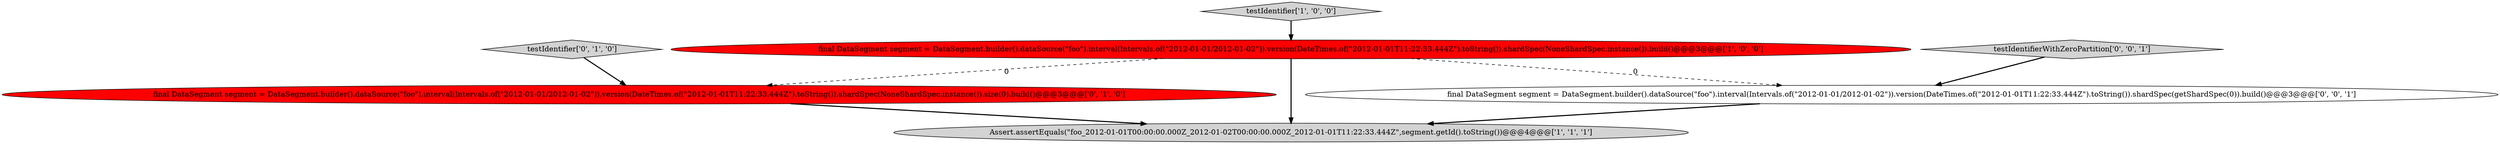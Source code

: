 digraph {
6 [style = filled, label = "final DataSegment segment = DataSegment.builder().dataSource(\"foo\").interval(Intervals.of(\"2012-01-01/2012-01-02\")).version(DateTimes.of(\"2012-01-01T11:22:33.444Z\").toString()).shardSpec(getShardSpec(0)).build()@@@3@@@['0', '0', '1']", fillcolor = white, shape = ellipse image = "AAA0AAABBB3BBB"];
3 [style = filled, label = "testIdentifier['0', '1', '0']", fillcolor = lightgray, shape = diamond image = "AAA0AAABBB2BBB"];
1 [style = filled, label = "Assert.assertEquals(\"foo_2012-01-01T00:00:00.000Z_2012-01-02T00:00:00.000Z_2012-01-01T11:22:33.444Z\",segment.getId().toString())@@@4@@@['1', '1', '1']", fillcolor = lightgray, shape = ellipse image = "AAA0AAABBB1BBB"];
4 [style = filled, label = "final DataSegment segment = DataSegment.builder().dataSource(\"foo\").interval(Intervals.of(\"2012-01-01/2012-01-02\")).version(DateTimes.of(\"2012-01-01T11:22:33.444Z\").toString()).shardSpec(NoneShardSpec.instance()).size(0).build()@@@3@@@['0', '1', '0']", fillcolor = red, shape = ellipse image = "AAA1AAABBB2BBB"];
5 [style = filled, label = "testIdentifierWithZeroPartition['0', '0', '1']", fillcolor = lightgray, shape = diamond image = "AAA0AAABBB3BBB"];
2 [style = filled, label = "final DataSegment segment = DataSegment.builder().dataSource(\"foo\").interval(Intervals.of(\"2012-01-01/2012-01-02\")).version(DateTimes.of(\"2012-01-01T11:22:33.444Z\").toString()).shardSpec(NoneShardSpec.instance()).build()@@@3@@@['1', '0', '0']", fillcolor = red, shape = ellipse image = "AAA1AAABBB1BBB"];
0 [style = filled, label = "testIdentifier['1', '0', '0']", fillcolor = lightgray, shape = diamond image = "AAA0AAABBB1BBB"];
6->1 [style = bold, label=""];
2->4 [style = dashed, label="0"];
4->1 [style = bold, label=""];
5->6 [style = bold, label=""];
3->4 [style = bold, label=""];
2->1 [style = bold, label=""];
0->2 [style = bold, label=""];
2->6 [style = dashed, label="0"];
}

